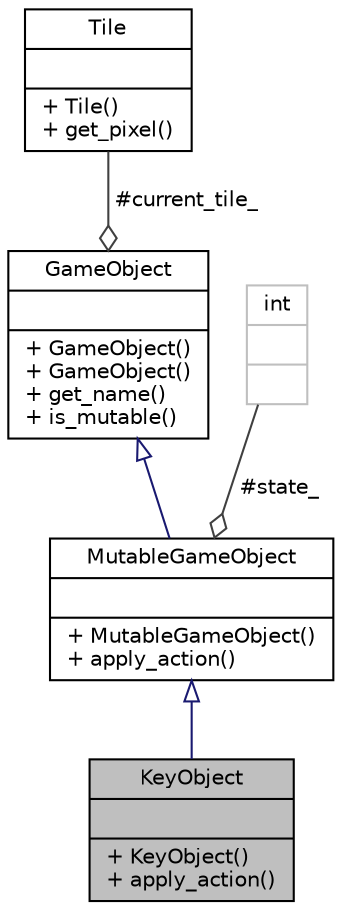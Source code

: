 digraph "KeyObject"
{
 // LATEX_PDF_SIZE
  edge [fontname="Helvetica",fontsize="10",labelfontname="Helvetica",labelfontsize="10"];
  node [fontname="Helvetica",fontsize="10",shape=record];
  Node1 [label="{KeyObject\n||+ KeyObject()\l+ apply_action()\l}",height=0.2,width=0.4,color="black", fillcolor="grey75", style="filled", fontcolor="black",tooltip=" "];
  Node2 -> Node1 [dir="back",color="midnightblue",fontsize="10",style="solid",arrowtail="onormal",fontname="Helvetica"];
  Node2 [label="{MutableGameObject\n||+ MutableGameObject()\l+ apply_action()\l}",height=0.2,width=0.4,color="black", fillcolor="white", style="filled",URL="$classMutableGameObject.html",tooltip=" "];
  Node3 -> Node2 [dir="back",color="midnightblue",fontsize="10",style="solid",arrowtail="onormal",fontname="Helvetica"];
  Node3 [label="{GameObject\n||+ GameObject()\l+ GameObject()\l+ get_name()\l+ is_mutable()\l}",height=0.2,width=0.4,color="black", fillcolor="white", style="filled",URL="$classGameObject.html",tooltip=" "];
  Node4 -> Node3 [color="grey25",fontsize="10",style="solid",label=" #current_tile_" ,arrowhead="odiamond",fontname="Helvetica"];
  Node4 [label="{Tile\n||+ Tile()\l+ get_pixel()\l}",height=0.2,width=0.4,color="black", fillcolor="white", style="filled",URL="$classTile.html",tooltip=" "];
  Node5 -> Node2 [color="grey25",fontsize="10",style="solid",label=" #state_" ,arrowhead="odiamond",fontname="Helvetica"];
  Node5 [label="{int\n||}",height=0.2,width=0.4,color="grey75", fillcolor="white", style="filled",tooltip=" "];
}
